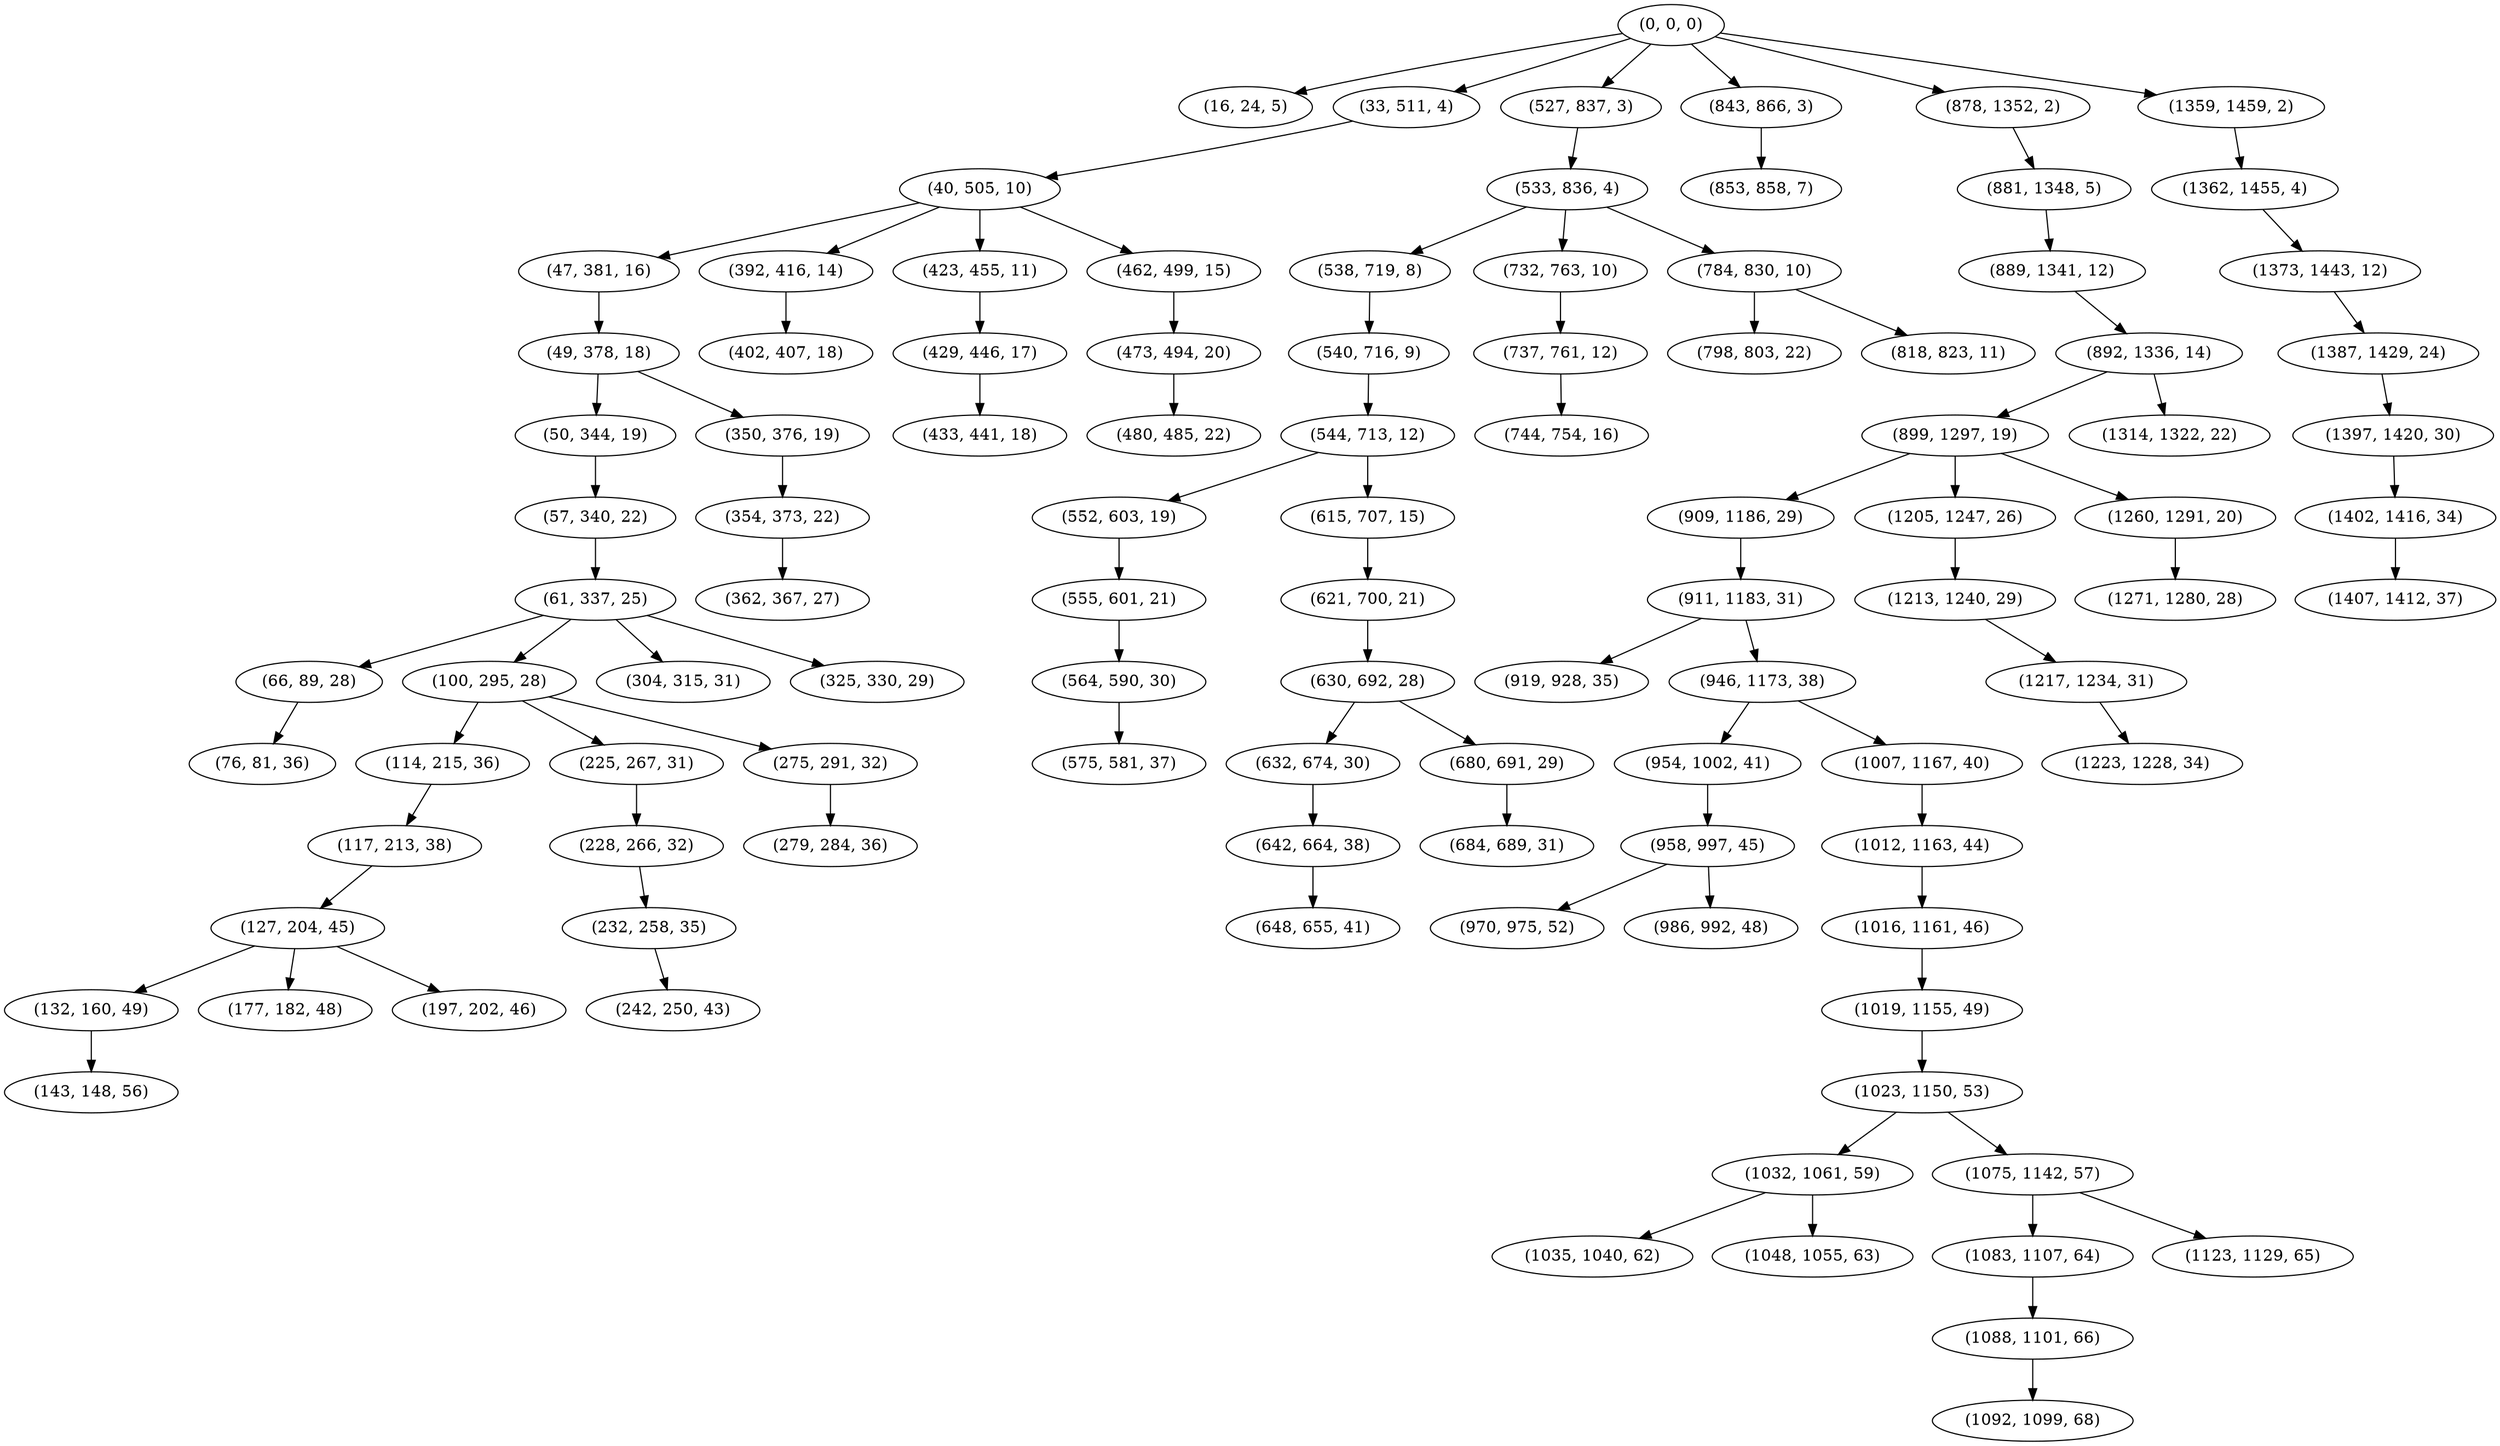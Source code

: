 digraph tree {
    "(0, 0, 0)";
    "(16, 24, 5)";
    "(33, 511, 4)";
    "(40, 505, 10)";
    "(47, 381, 16)";
    "(49, 378, 18)";
    "(50, 344, 19)";
    "(57, 340, 22)";
    "(61, 337, 25)";
    "(66, 89, 28)";
    "(76, 81, 36)";
    "(100, 295, 28)";
    "(114, 215, 36)";
    "(117, 213, 38)";
    "(127, 204, 45)";
    "(132, 160, 49)";
    "(143, 148, 56)";
    "(177, 182, 48)";
    "(197, 202, 46)";
    "(225, 267, 31)";
    "(228, 266, 32)";
    "(232, 258, 35)";
    "(242, 250, 43)";
    "(275, 291, 32)";
    "(279, 284, 36)";
    "(304, 315, 31)";
    "(325, 330, 29)";
    "(350, 376, 19)";
    "(354, 373, 22)";
    "(362, 367, 27)";
    "(392, 416, 14)";
    "(402, 407, 18)";
    "(423, 455, 11)";
    "(429, 446, 17)";
    "(433, 441, 18)";
    "(462, 499, 15)";
    "(473, 494, 20)";
    "(480, 485, 22)";
    "(527, 837, 3)";
    "(533, 836, 4)";
    "(538, 719, 8)";
    "(540, 716, 9)";
    "(544, 713, 12)";
    "(552, 603, 19)";
    "(555, 601, 21)";
    "(564, 590, 30)";
    "(575, 581, 37)";
    "(615, 707, 15)";
    "(621, 700, 21)";
    "(630, 692, 28)";
    "(632, 674, 30)";
    "(642, 664, 38)";
    "(648, 655, 41)";
    "(680, 691, 29)";
    "(684, 689, 31)";
    "(732, 763, 10)";
    "(737, 761, 12)";
    "(744, 754, 16)";
    "(784, 830, 10)";
    "(798, 803, 22)";
    "(818, 823, 11)";
    "(843, 866, 3)";
    "(853, 858, 7)";
    "(878, 1352, 2)";
    "(881, 1348, 5)";
    "(889, 1341, 12)";
    "(892, 1336, 14)";
    "(899, 1297, 19)";
    "(909, 1186, 29)";
    "(911, 1183, 31)";
    "(919, 928, 35)";
    "(946, 1173, 38)";
    "(954, 1002, 41)";
    "(958, 997, 45)";
    "(970, 975, 52)";
    "(986, 992, 48)";
    "(1007, 1167, 40)";
    "(1012, 1163, 44)";
    "(1016, 1161, 46)";
    "(1019, 1155, 49)";
    "(1023, 1150, 53)";
    "(1032, 1061, 59)";
    "(1035, 1040, 62)";
    "(1048, 1055, 63)";
    "(1075, 1142, 57)";
    "(1083, 1107, 64)";
    "(1088, 1101, 66)";
    "(1092, 1099, 68)";
    "(1123, 1129, 65)";
    "(1205, 1247, 26)";
    "(1213, 1240, 29)";
    "(1217, 1234, 31)";
    "(1223, 1228, 34)";
    "(1260, 1291, 20)";
    "(1271, 1280, 28)";
    "(1314, 1322, 22)";
    "(1359, 1459, 2)";
    "(1362, 1455, 4)";
    "(1373, 1443, 12)";
    "(1387, 1429, 24)";
    "(1397, 1420, 30)";
    "(1402, 1416, 34)";
    "(1407, 1412, 37)";
    "(0, 0, 0)" -> "(16, 24, 5)";
    "(0, 0, 0)" -> "(33, 511, 4)";
    "(0, 0, 0)" -> "(527, 837, 3)";
    "(0, 0, 0)" -> "(843, 866, 3)";
    "(0, 0, 0)" -> "(878, 1352, 2)";
    "(0, 0, 0)" -> "(1359, 1459, 2)";
    "(33, 511, 4)" -> "(40, 505, 10)";
    "(40, 505, 10)" -> "(47, 381, 16)";
    "(40, 505, 10)" -> "(392, 416, 14)";
    "(40, 505, 10)" -> "(423, 455, 11)";
    "(40, 505, 10)" -> "(462, 499, 15)";
    "(47, 381, 16)" -> "(49, 378, 18)";
    "(49, 378, 18)" -> "(50, 344, 19)";
    "(49, 378, 18)" -> "(350, 376, 19)";
    "(50, 344, 19)" -> "(57, 340, 22)";
    "(57, 340, 22)" -> "(61, 337, 25)";
    "(61, 337, 25)" -> "(66, 89, 28)";
    "(61, 337, 25)" -> "(100, 295, 28)";
    "(61, 337, 25)" -> "(304, 315, 31)";
    "(61, 337, 25)" -> "(325, 330, 29)";
    "(66, 89, 28)" -> "(76, 81, 36)";
    "(100, 295, 28)" -> "(114, 215, 36)";
    "(100, 295, 28)" -> "(225, 267, 31)";
    "(100, 295, 28)" -> "(275, 291, 32)";
    "(114, 215, 36)" -> "(117, 213, 38)";
    "(117, 213, 38)" -> "(127, 204, 45)";
    "(127, 204, 45)" -> "(132, 160, 49)";
    "(127, 204, 45)" -> "(177, 182, 48)";
    "(127, 204, 45)" -> "(197, 202, 46)";
    "(132, 160, 49)" -> "(143, 148, 56)";
    "(225, 267, 31)" -> "(228, 266, 32)";
    "(228, 266, 32)" -> "(232, 258, 35)";
    "(232, 258, 35)" -> "(242, 250, 43)";
    "(275, 291, 32)" -> "(279, 284, 36)";
    "(350, 376, 19)" -> "(354, 373, 22)";
    "(354, 373, 22)" -> "(362, 367, 27)";
    "(392, 416, 14)" -> "(402, 407, 18)";
    "(423, 455, 11)" -> "(429, 446, 17)";
    "(429, 446, 17)" -> "(433, 441, 18)";
    "(462, 499, 15)" -> "(473, 494, 20)";
    "(473, 494, 20)" -> "(480, 485, 22)";
    "(527, 837, 3)" -> "(533, 836, 4)";
    "(533, 836, 4)" -> "(538, 719, 8)";
    "(533, 836, 4)" -> "(732, 763, 10)";
    "(533, 836, 4)" -> "(784, 830, 10)";
    "(538, 719, 8)" -> "(540, 716, 9)";
    "(540, 716, 9)" -> "(544, 713, 12)";
    "(544, 713, 12)" -> "(552, 603, 19)";
    "(544, 713, 12)" -> "(615, 707, 15)";
    "(552, 603, 19)" -> "(555, 601, 21)";
    "(555, 601, 21)" -> "(564, 590, 30)";
    "(564, 590, 30)" -> "(575, 581, 37)";
    "(615, 707, 15)" -> "(621, 700, 21)";
    "(621, 700, 21)" -> "(630, 692, 28)";
    "(630, 692, 28)" -> "(632, 674, 30)";
    "(630, 692, 28)" -> "(680, 691, 29)";
    "(632, 674, 30)" -> "(642, 664, 38)";
    "(642, 664, 38)" -> "(648, 655, 41)";
    "(680, 691, 29)" -> "(684, 689, 31)";
    "(732, 763, 10)" -> "(737, 761, 12)";
    "(737, 761, 12)" -> "(744, 754, 16)";
    "(784, 830, 10)" -> "(798, 803, 22)";
    "(784, 830, 10)" -> "(818, 823, 11)";
    "(843, 866, 3)" -> "(853, 858, 7)";
    "(878, 1352, 2)" -> "(881, 1348, 5)";
    "(881, 1348, 5)" -> "(889, 1341, 12)";
    "(889, 1341, 12)" -> "(892, 1336, 14)";
    "(892, 1336, 14)" -> "(899, 1297, 19)";
    "(892, 1336, 14)" -> "(1314, 1322, 22)";
    "(899, 1297, 19)" -> "(909, 1186, 29)";
    "(899, 1297, 19)" -> "(1205, 1247, 26)";
    "(899, 1297, 19)" -> "(1260, 1291, 20)";
    "(909, 1186, 29)" -> "(911, 1183, 31)";
    "(911, 1183, 31)" -> "(919, 928, 35)";
    "(911, 1183, 31)" -> "(946, 1173, 38)";
    "(946, 1173, 38)" -> "(954, 1002, 41)";
    "(946, 1173, 38)" -> "(1007, 1167, 40)";
    "(954, 1002, 41)" -> "(958, 997, 45)";
    "(958, 997, 45)" -> "(970, 975, 52)";
    "(958, 997, 45)" -> "(986, 992, 48)";
    "(1007, 1167, 40)" -> "(1012, 1163, 44)";
    "(1012, 1163, 44)" -> "(1016, 1161, 46)";
    "(1016, 1161, 46)" -> "(1019, 1155, 49)";
    "(1019, 1155, 49)" -> "(1023, 1150, 53)";
    "(1023, 1150, 53)" -> "(1032, 1061, 59)";
    "(1023, 1150, 53)" -> "(1075, 1142, 57)";
    "(1032, 1061, 59)" -> "(1035, 1040, 62)";
    "(1032, 1061, 59)" -> "(1048, 1055, 63)";
    "(1075, 1142, 57)" -> "(1083, 1107, 64)";
    "(1075, 1142, 57)" -> "(1123, 1129, 65)";
    "(1083, 1107, 64)" -> "(1088, 1101, 66)";
    "(1088, 1101, 66)" -> "(1092, 1099, 68)";
    "(1205, 1247, 26)" -> "(1213, 1240, 29)";
    "(1213, 1240, 29)" -> "(1217, 1234, 31)";
    "(1217, 1234, 31)" -> "(1223, 1228, 34)";
    "(1260, 1291, 20)" -> "(1271, 1280, 28)";
    "(1359, 1459, 2)" -> "(1362, 1455, 4)";
    "(1362, 1455, 4)" -> "(1373, 1443, 12)";
    "(1373, 1443, 12)" -> "(1387, 1429, 24)";
    "(1387, 1429, 24)" -> "(1397, 1420, 30)";
    "(1397, 1420, 30)" -> "(1402, 1416, 34)";
    "(1402, 1416, 34)" -> "(1407, 1412, 37)";
}
